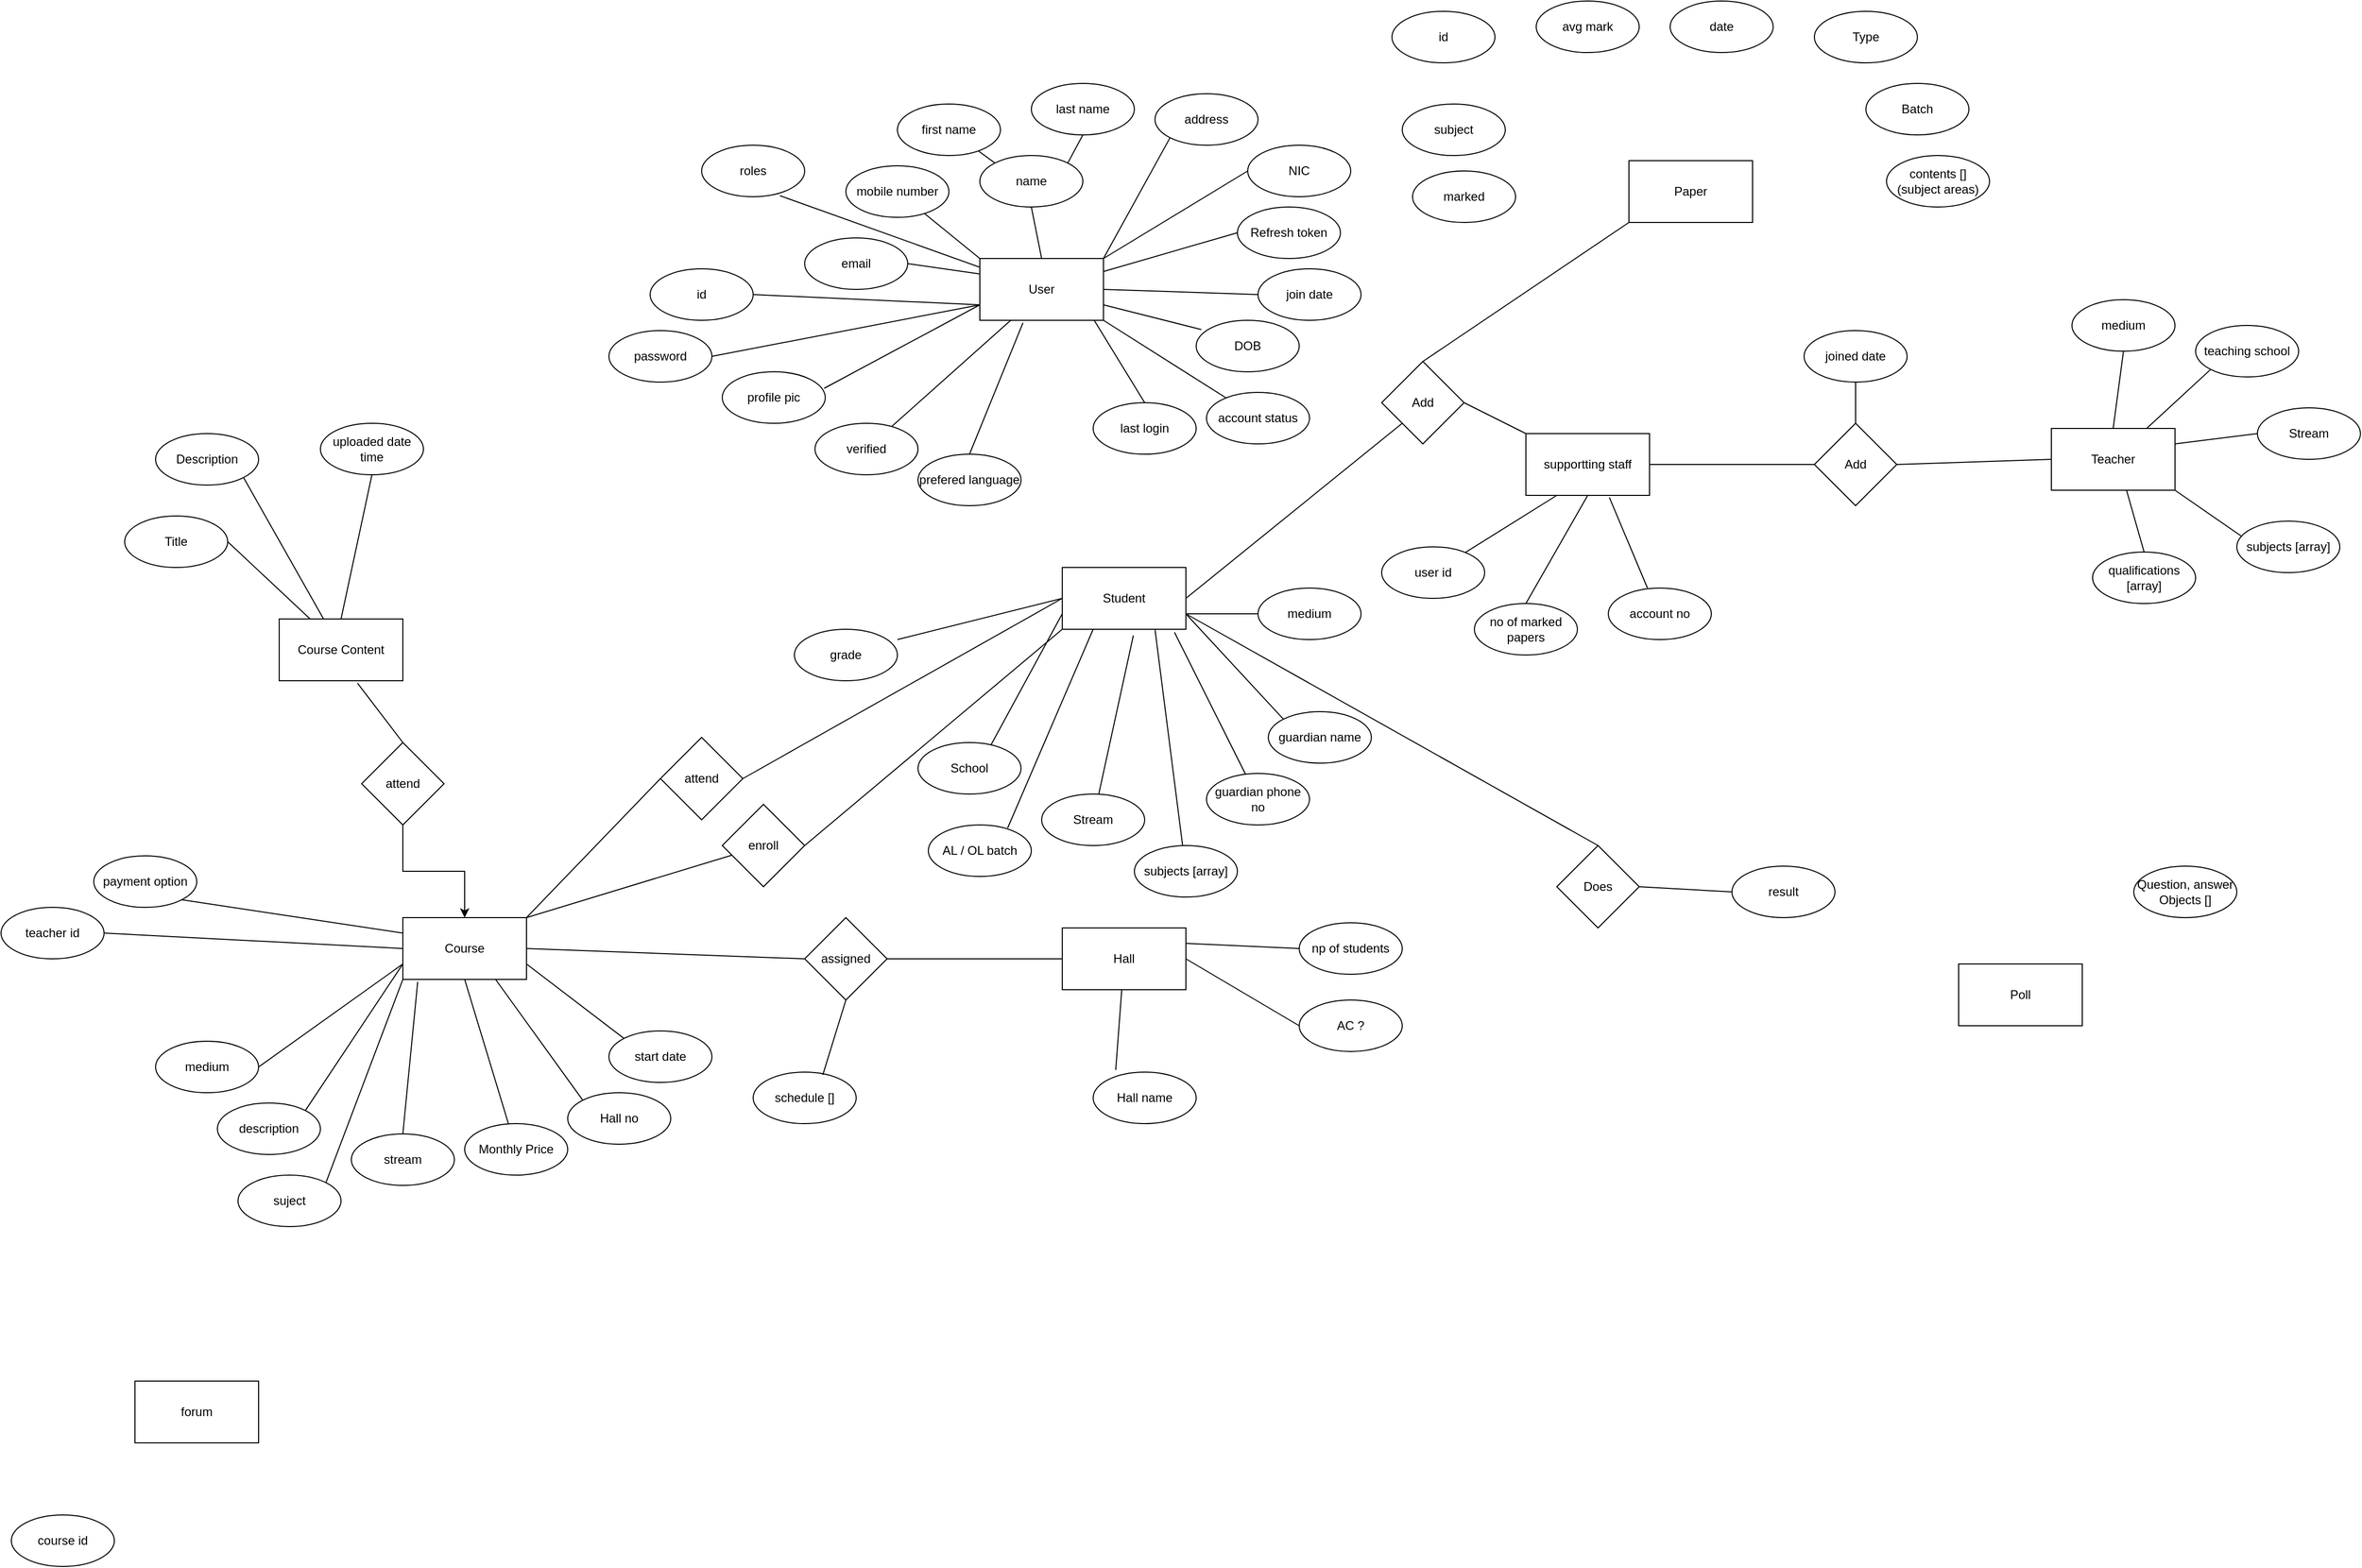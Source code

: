 <mxfile version="21.5.0" type="device">
  <diagram id="-HUWZZVsckjwVQqoBrfk" name="Page-1">
    <mxGraphModel dx="2207" dy="1799" grid="1" gridSize="10" guides="1" tooltips="1" connect="1" arrows="1" fold="1" page="1" pageScale="1" pageWidth="850" pageHeight="1100" math="0" shadow="0">
      <root>
        <mxCell id="0" />
        <mxCell id="1" parent="0" />
        <mxCell id="2" value="User" style="rounded=0;whiteSpace=wrap;html=1;" parent="1" vertex="1">
          <mxGeometry x="120" y="190" width="120" height="60" as="geometry" />
        </mxCell>
        <mxCell id="3" value="first name" style="ellipse;whiteSpace=wrap;html=1;" parent="1" vertex="1">
          <mxGeometry x="40" y="40" width="100" height="50" as="geometry" />
        </mxCell>
        <mxCell id="4" value="last name" style="ellipse;whiteSpace=wrap;html=1;" parent="1" vertex="1">
          <mxGeometry x="170" y="20" width="100" height="50" as="geometry" />
        </mxCell>
        <mxCell id="5" value="address" style="ellipse;whiteSpace=wrap;html=1;" parent="1" vertex="1">
          <mxGeometry x="290" y="30" width="100" height="50" as="geometry" />
        </mxCell>
        <mxCell id="6" value="mobile number" style="ellipse;whiteSpace=wrap;html=1;" parent="1" vertex="1">
          <mxGeometry x="-10" y="100" width="100" height="50" as="geometry" />
        </mxCell>
        <mxCell id="7" value="email" style="ellipse;whiteSpace=wrap;html=1;" parent="1" vertex="1">
          <mxGeometry x="-50" y="170" width="100" height="50" as="geometry" />
        </mxCell>
        <mxCell id="8" value="grade" style="ellipse;whiteSpace=wrap;html=1;" parent="1" vertex="1">
          <mxGeometry x="-60" y="550" width="100" height="50" as="geometry" />
        </mxCell>
        <mxCell id="9" value="name" style="ellipse;whiteSpace=wrap;html=1;" parent="1" vertex="1">
          <mxGeometry x="120" y="90" width="100" height="50" as="geometry" />
        </mxCell>
        <mxCell id="10" value="roles" style="ellipse;whiteSpace=wrap;html=1;" parent="1" vertex="1">
          <mxGeometry x="-150" y="80" width="100" height="50" as="geometry" />
        </mxCell>
        <mxCell id="11" value="password" style="ellipse;whiteSpace=wrap;html=1;" parent="1" vertex="1">
          <mxGeometry x="-240" y="260" width="100" height="50" as="geometry" />
        </mxCell>
        <mxCell id="12" value="Refresh token" style="ellipse;whiteSpace=wrap;html=1;" parent="1" vertex="1">
          <mxGeometry x="370" y="140" width="100" height="50" as="geometry" />
        </mxCell>
        <mxCell id="13" value="profile pic" style="ellipse;whiteSpace=wrap;html=1;" parent="1" vertex="1">
          <mxGeometry x="-130" y="300" width="100" height="50" as="geometry" />
        </mxCell>
        <mxCell id="14" value="join date" style="ellipse;whiteSpace=wrap;html=1;" parent="1" vertex="1">
          <mxGeometry x="390" y="200" width="100" height="50" as="geometry" />
        </mxCell>
        <mxCell id="15" value="DOB" style="ellipse;whiteSpace=wrap;html=1;" parent="1" vertex="1">
          <mxGeometry x="330" y="250" width="100" height="50" as="geometry" />
        </mxCell>
        <mxCell id="16" value="Student" style="rounded=0;whiteSpace=wrap;html=1;" parent="1" vertex="1">
          <mxGeometry x="200" y="490" width="120" height="60" as="geometry" />
        </mxCell>
        <mxCell id="17" value="" style="endArrow=none;html=1;exitX=0.05;exitY=0.18;exitDx=0;exitDy=0;entryX=1;entryY=0.75;entryDx=0;entryDy=0;exitPerimeter=0;" parent="1" source="15" target="2" edge="1">
          <mxGeometry width="50" height="50" relative="1" as="geometry">
            <mxPoint x="570" y="380" as="sourcePoint" />
            <mxPoint x="620" y="330" as="targetPoint" />
          </mxGeometry>
        </mxCell>
        <mxCell id="18" value="" style="endArrow=none;html=1;exitX=0;exitY=0;exitDx=0;exitDy=0;" parent="1" source="2" target="6" edge="1">
          <mxGeometry width="50" height="50" relative="1" as="geometry">
            <mxPoint x="15.355" y="357.322" as="sourcePoint" />
            <mxPoint x="130" y="260" as="targetPoint" />
          </mxGeometry>
        </mxCell>
        <mxCell id="19" value="" style="endArrow=none;html=1;entryX=0;entryY=0.5;entryDx=0;entryDy=0;" parent="1" source="2" target="12" edge="1">
          <mxGeometry width="50" height="50" relative="1" as="geometry">
            <mxPoint x="25.355" y="367.322" as="sourcePoint" />
            <mxPoint x="140" y="270" as="targetPoint" />
          </mxGeometry>
        </mxCell>
        <mxCell id="20" value="" style="endArrow=none;html=1;exitX=1;exitY=0;exitDx=0;exitDy=0;entryX=0;entryY=1;entryDx=0;entryDy=0;" parent="1" source="2" target="5" edge="1">
          <mxGeometry width="50" height="50" relative="1" as="geometry">
            <mxPoint x="35.355" y="377.322" as="sourcePoint" />
            <mxPoint x="150" y="280" as="targetPoint" />
          </mxGeometry>
        </mxCell>
        <mxCell id="21" value="" style="endArrow=none;html=1;exitX=0.5;exitY=0;exitDx=0;exitDy=0;entryX=0.5;entryY=1;entryDx=0;entryDy=0;" parent="1" source="2" target="9" edge="1">
          <mxGeometry width="50" height="50" relative="1" as="geometry">
            <mxPoint x="45.355" y="387.322" as="sourcePoint" />
            <mxPoint x="160" y="290" as="targetPoint" />
          </mxGeometry>
        </mxCell>
        <mxCell id="22" value="" style="endArrow=none;html=1;exitX=1;exitY=0.5;exitDx=0;exitDy=0;entryX=0;entryY=0.5;entryDx=0;entryDy=0;" parent="1" source="2" target="14" edge="1">
          <mxGeometry width="50" height="50" relative="1" as="geometry">
            <mxPoint x="79.995" y="390.002" as="sourcePoint" />
            <mxPoint x="194.64" y="292.68" as="targetPoint" />
          </mxGeometry>
        </mxCell>
        <mxCell id="23" value="" style="endArrow=none;html=1;exitX=1;exitY=0.5;exitDx=0;exitDy=0;entryX=0;entryY=0.75;entryDx=0;entryDy=0;" parent="1" source="11" target="2" edge="1">
          <mxGeometry width="50" height="50" relative="1" as="geometry">
            <mxPoint x="65.355" y="407.322" as="sourcePoint" />
            <mxPoint x="180" y="310" as="targetPoint" />
          </mxGeometry>
        </mxCell>
        <mxCell id="24" value="" style="endArrow=none;html=1;entryX=0.76;entryY=0.98;entryDx=0;entryDy=0;entryPerimeter=0;" parent="1" source="2" target="10" edge="1">
          <mxGeometry width="50" height="50" relative="1" as="geometry">
            <mxPoint x="99.995" y="397.322" as="sourcePoint" />
            <mxPoint x="214.64" y="300" as="targetPoint" />
          </mxGeometry>
        </mxCell>
        <mxCell id="25" value="" style="endArrow=none;html=1;exitX=0;exitY=0.25;exitDx=0;exitDy=0;entryX=1;entryY=0.5;entryDx=0;entryDy=0;" parent="1" source="2" target="7" edge="1">
          <mxGeometry width="50" height="50" relative="1" as="geometry">
            <mxPoint x="85.355" y="427.322" as="sourcePoint" />
            <mxPoint x="200" y="330" as="targetPoint" />
          </mxGeometry>
        </mxCell>
        <mxCell id="26" value="" style="endArrow=none;html=1;exitX=0;exitY=0.75;exitDx=0;exitDy=0;entryX=0.99;entryY=0.32;entryDx=0;entryDy=0;entryPerimeter=0;" parent="1" source="2" target="13" edge="1">
          <mxGeometry width="50" height="50" relative="1" as="geometry">
            <mxPoint x="95.355" y="437.322" as="sourcePoint" />
            <mxPoint x="210" y="340" as="targetPoint" />
          </mxGeometry>
        </mxCell>
        <mxCell id="28" value="School" style="ellipse;whiteSpace=wrap;html=1;" parent="1" vertex="1">
          <mxGeometry x="60" y="660" width="100" height="50" as="geometry" />
        </mxCell>
        <mxCell id="29" value="" style="endArrow=none;html=1;exitX=1;exitY=0;exitDx=0;exitDy=0;entryX=0.5;entryY=1;entryDx=0;entryDy=0;" parent="1" source="9" target="4" edge="1">
          <mxGeometry width="50" height="50" relative="1" as="geometry">
            <mxPoint x="190" y="200" as="sourcePoint" />
            <mxPoint x="180" y="150" as="targetPoint" />
          </mxGeometry>
        </mxCell>
        <mxCell id="30" value="" style="endArrow=none;html=1;exitX=0;exitY=0;exitDx=0;exitDy=0;" parent="1" source="9" target="3" edge="1">
          <mxGeometry width="50" height="50" relative="1" as="geometry">
            <mxPoint x="200" y="210" as="sourcePoint" />
            <mxPoint x="190" y="160" as="targetPoint" />
          </mxGeometry>
        </mxCell>
        <mxCell id="32" value="AL / OL batch" style="ellipse;whiteSpace=wrap;html=1;" parent="1" vertex="1">
          <mxGeometry x="70" y="740" width="100" height="50" as="geometry" />
        </mxCell>
        <mxCell id="33" value="Stream" style="ellipse;whiteSpace=wrap;html=1;" parent="1" vertex="1">
          <mxGeometry x="180" y="710" width="100" height="50" as="geometry" />
        </mxCell>
        <mxCell id="34" value="subjects [array]" style="ellipse;whiteSpace=wrap;html=1;" parent="1" vertex="1">
          <mxGeometry x="270" y="760" width="100" height="50" as="geometry" />
        </mxCell>
        <mxCell id="35" value="" style="endArrow=none;html=1;exitX=0;exitY=0.5;exitDx=0;exitDy=0;entryX=1;entryY=0.2;entryDx=0;entryDy=0;entryPerimeter=0;" parent="1" source="16" target="8" edge="1">
          <mxGeometry width="50" height="50" relative="1" as="geometry">
            <mxPoint x="200" y="325" as="sourcePoint" />
            <mxPoint x="99" y="376.0" as="targetPoint" />
          </mxGeometry>
        </mxCell>
        <mxCell id="36" value="" style="endArrow=none;html=1;exitX=0;exitY=0.75;exitDx=0;exitDy=0;entryX=0.71;entryY=0.04;entryDx=0;entryDy=0;entryPerimeter=0;" parent="1" source="16" target="28" edge="1">
          <mxGeometry width="50" height="50" relative="1" as="geometry">
            <mxPoint x="160" y="550" as="sourcePoint" />
            <mxPoint x="50" y="560" as="targetPoint" />
          </mxGeometry>
        </mxCell>
        <mxCell id="37" value="" style="endArrow=none;html=1;exitX=0.25;exitY=1;exitDx=0;exitDy=0;entryX=0.77;entryY=0.06;entryDx=0;entryDy=0;entryPerimeter=0;" parent="1" source="16" target="32" edge="1">
          <mxGeometry width="50" height="50" relative="1" as="geometry">
            <mxPoint x="250" y="640" as="sourcePoint" />
            <mxPoint x="140" y="650" as="targetPoint" />
          </mxGeometry>
        </mxCell>
        <mxCell id="38" value="" style="endArrow=none;html=1;exitX=0.575;exitY=1.1;exitDx=0;exitDy=0;exitPerimeter=0;" parent="1" source="16" target="33" edge="1">
          <mxGeometry width="50" height="50" relative="1" as="geometry">
            <mxPoint x="230" y="550" as="sourcePoint" />
            <mxPoint x="120" y="560" as="targetPoint" />
          </mxGeometry>
        </mxCell>
        <mxCell id="39" value="" style="endArrow=none;html=1;exitX=0.75;exitY=1;exitDx=0;exitDy=0;" parent="1" source="16" target="34" edge="1">
          <mxGeometry width="50" height="50" relative="1" as="geometry">
            <mxPoint x="240" y="560" as="sourcePoint" />
            <mxPoint x="130" y="570" as="targetPoint" />
          </mxGeometry>
        </mxCell>
        <mxCell id="40" value="NIC" style="ellipse;whiteSpace=wrap;html=1;" parent="1" vertex="1">
          <mxGeometry x="380" y="80" width="100" height="50" as="geometry" />
        </mxCell>
        <mxCell id="41" value="" style="endArrow=none;html=1;exitX=1;exitY=0;exitDx=0;exitDy=0;entryX=0;entryY=0.5;entryDx=0;entryDy=0;" parent="1" source="2" target="40" edge="1">
          <mxGeometry width="50" height="50" relative="1" as="geometry">
            <mxPoint x="250" y="200" as="sourcePoint" />
            <mxPoint x="314.645" y="82.678" as="targetPoint" />
          </mxGeometry>
        </mxCell>
        <mxCell id="42" value="account status" style="ellipse;whiteSpace=wrap;html=1;" parent="1" vertex="1">
          <mxGeometry x="340" y="320" width="100" height="50" as="geometry" />
        </mxCell>
        <mxCell id="43" value="" style="endArrow=none;html=1;entryX=1;entryY=1;entryDx=0;entryDy=0;" parent="1" source="42" target="2" edge="1">
          <mxGeometry width="50" height="50" relative="1" as="geometry">
            <mxPoint x="405" y="279" as="sourcePoint" />
            <mxPoint x="250" y="245" as="targetPoint" />
          </mxGeometry>
        </mxCell>
        <mxCell id="44" value="last login" style="ellipse;whiteSpace=wrap;html=1;" parent="1" vertex="1">
          <mxGeometry x="230" y="330" width="100" height="50" as="geometry" />
        </mxCell>
        <mxCell id="45" value="" style="endArrow=none;html=1;entryX=0.925;entryY=1;entryDx=0;entryDy=0;entryPerimeter=0;exitX=0.5;exitY=0;exitDx=0;exitDy=0;" parent="1" source="44" target="2" edge="1">
          <mxGeometry width="50" height="50" relative="1" as="geometry">
            <mxPoint x="369.018" y="335.378" as="sourcePoint" />
            <mxPoint x="250" y="260" as="targetPoint" />
          </mxGeometry>
        </mxCell>
        <mxCell id="48" value="Teacher" style="rounded=0;whiteSpace=wrap;html=1;" parent="1" vertex="1">
          <mxGeometry x="1160" y="355" width="120" height="60" as="geometry" />
        </mxCell>
        <mxCell id="49" value="teaching school" style="ellipse;whiteSpace=wrap;html=1;" parent="1" vertex="1">
          <mxGeometry x="1300" y="255" width="100" height="50" as="geometry" />
        </mxCell>
        <mxCell id="50" value="Stream" style="ellipse;whiteSpace=wrap;html=1;" parent="1" vertex="1">
          <mxGeometry x="1360" y="335" width="100" height="50" as="geometry" />
        </mxCell>
        <mxCell id="52" value="subjects [array]" style="ellipse;whiteSpace=wrap;html=1;" parent="1" vertex="1">
          <mxGeometry x="1340" y="445" width="100" height="50" as="geometry" />
        </mxCell>
        <mxCell id="53" value="qualifications [array]" style="ellipse;whiteSpace=wrap;html=1;" parent="1" vertex="1">
          <mxGeometry x="1200" y="475" width="100" height="50" as="geometry" />
        </mxCell>
        <mxCell id="54" value="" style="endArrow=none;html=1;exitX=0.608;exitY=1;exitDx=0;exitDy=0;exitPerimeter=0;entryX=0.5;entryY=0;entryDx=0;entryDy=0;" parent="1" source="48" target="53" edge="1">
          <mxGeometry width="50" height="50" relative="1" as="geometry">
            <mxPoint x="940" y="415" as="sourcePoint" />
            <mxPoint x="987.379" y="505.81" as="targetPoint" />
          </mxGeometry>
        </mxCell>
        <mxCell id="55" value="" style="endArrow=none;html=1;exitX=1;exitY=1;exitDx=0;exitDy=0;entryX=0.05;entryY=0.3;entryDx=0;entryDy=0;entryPerimeter=0;" parent="1" source="48" target="52" edge="1">
          <mxGeometry width="50" height="50" relative="1" as="geometry">
            <mxPoint x="1242.96" y="425" as="sourcePoint" />
            <mxPoint x="1260" y="485" as="targetPoint" />
          </mxGeometry>
        </mxCell>
        <mxCell id="56" value="" style="endArrow=none;html=1;exitX=0;exitY=0.5;exitDx=0;exitDy=0;entryX=1;entryY=0.25;entryDx=0;entryDy=0;" parent="1" source="50" target="48" edge="1">
          <mxGeometry width="50" height="50" relative="1" as="geometry">
            <mxPoint x="1252.96" y="435" as="sourcePoint" />
            <mxPoint x="1270" y="495" as="targetPoint" />
          </mxGeometry>
        </mxCell>
        <mxCell id="57" value="" style="endArrow=none;html=1;exitX=0;exitY=1;exitDx=0;exitDy=0;" parent="1" source="49" target="48" edge="1">
          <mxGeometry width="50" height="50" relative="1" as="geometry">
            <mxPoint x="1262.96" y="445" as="sourcePoint" />
            <mxPoint x="1280" y="505" as="targetPoint" />
          </mxGeometry>
        </mxCell>
        <mxCell id="59" value="supportting staff" style="rounded=0;whiteSpace=wrap;html=1;" parent="1" vertex="1">
          <mxGeometry x="650" y="360" width="120" height="60" as="geometry" />
        </mxCell>
        <mxCell id="61" value="user id" style="ellipse;whiteSpace=wrap;html=1;" parent="1" vertex="1">
          <mxGeometry x="510" y="470" width="100" height="50" as="geometry" />
        </mxCell>
        <mxCell id="65" value="id" style="ellipse;whiteSpace=wrap;html=1;" parent="1" vertex="1">
          <mxGeometry x="-200" y="200" width="100" height="50" as="geometry" />
        </mxCell>
        <mxCell id="66" value="" style="endArrow=none;html=1;exitX=1;exitY=0.5;exitDx=0;exitDy=0;entryX=0;entryY=0.75;entryDx=0;entryDy=0;" parent="1" source="65" target="2" edge="1">
          <mxGeometry width="50" height="50" relative="1" as="geometry">
            <mxPoint x="-130" y="295" as="sourcePoint" />
            <mxPoint x="130" y="245" as="targetPoint" />
          </mxGeometry>
        </mxCell>
        <mxCell id="69" value="no of marked papers" style="ellipse;whiteSpace=wrap;html=1;" parent="1" vertex="1">
          <mxGeometry x="600" y="525" width="100" height="50" as="geometry" />
        </mxCell>
        <mxCell id="70" value="Add" style="rhombus;whiteSpace=wrap;html=1;" parent="1" vertex="1">
          <mxGeometry x="930" y="350" width="80" height="80" as="geometry" />
        </mxCell>
        <mxCell id="71" value="" style="endArrow=none;html=1;exitX=1;exitY=0.5;exitDx=0;exitDy=0;entryX=0;entryY=0.5;entryDx=0;entryDy=0;" parent="1" source="70" target="48" edge="1">
          <mxGeometry width="50" height="50" relative="1" as="geometry">
            <mxPoint x="1324.645" y="307.678" as="sourcePoint" />
            <mxPoint x="1262.516" y="365" as="targetPoint" />
          </mxGeometry>
        </mxCell>
        <mxCell id="72" value="" style="endArrow=none;html=1;exitX=1;exitY=0.5;exitDx=0;exitDy=0;entryX=0;entryY=0.5;entryDx=0;entryDy=0;" parent="1" source="59" target="70" edge="1">
          <mxGeometry width="50" height="50" relative="1" as="geometry">
            <mxPoint x="1334.645" y="317.678" as="sourcePoint" />
            <mxPoint x="1272.516" y="375" as="targetPoint" />
          </mxGeometry>
        </mxCell>
        <mxCell id="74" value="Paper" style="rounded=0;whiteSpace=wrap;html=1;" parent="1" vertex="1">
          <mxGeometry x="750" y="95" width="120" height="60" as="geometry" />
        </mxCell>
        <mxCell id="75" value="id" style="ellipse;whiteSpace=wrap;html=1;" parent="1" vertex="1">
          <mxGeometry x="520" y="-50" width="100" height="50" as="geometry" />
        </mxCell>
        <mxCell id="76" value="avg mark" style="ellipse;whiteSpace=wrap;html=1;" parent="1" vertex="1">
          <mxGeometry x="660" y="-60" width="100" height="50" as="geometry" />
        </mxCell>
        <mxCell id="77" value="date" style="ellipse;whiteSpace=wrap;html=1;" parent="1" vertex="1">
          <mxGeometry x="790" y="-60" width="100" height="50" as="geometry" />
        </mxCell>
        <mxCell id="78" value="subject" style="ellipse;whiteSpace=wrap;html=1;" parent="1" vertex="1">
          <mxGeometry x="530" y="40" width="100" height="50" as="geometry" />
        </mxCell>
        <mxCell id="79" value="Batch" style="ellipse;whiteSpace=wrap;html=1;" parent="1" vertex="1">
          <mxGeometry x="980" y="20" width="100" height="50" as="geometry" />
        </mxCell>
        <mxCell id="80" value="Type" style="ellipse;whiteSpace=wrap;html=1;" parent="1" vertex="1">
          <mxGeometry x="930" y="-50" width="100" height="50" as="geometry" />
        </mxCell>
        <mxCell id="83" value="contents [] (subject areas)" style="ellipse;whiteSpace=wrap;html=1;" parent="1" vertex="1">
          <mxGeometry x="1000" y="90" width="100" height="50" as="geometry" />
        </mxCell>
        <mxCell id="84" value="Add" style="rhombus;whiteSpace=wrap;html=1;" parent="1" vertex="1">
          <mxGeometry x="510" y="290" width="80" height="80" as="geometry" />
        </mxCell>
        <mxCell id="85" value="" style="endArrow=none;html=1;exitX=1;exitY=0.5;exitDx=0;exitDy=0;entryX=0;entryY=0;entryDx=0;entryDy=0;" parent="1" source="84" target="59" edge="1">
          <mxGeometry width="50" height="50" relative="1" as="geometry">
            <mxPoint x="780" y="400" as="sourcePoint" />
            <mxPoint x="940" y="400" as="targetPoint" />
          </mxGeometry>
        </mxCell>
        <mxCell id="86" value="" style="endArrow=none;html=1;exitX=1;exitY=0.5;exitDx=0;exitDy=0;entryX=0;entryY=1;entryDx=0;entryDy=0;" parent="1" source="16" target="84" edge="1">
          <mxGeometry width="50" height="50" relative="1" as="geometry">
            <mxPoint x="790" y="410" as="sourcePoint" />
            <mxPoint x="950" y="410" as="targetPoint" />
          </mxGeometry>
        </mxCell>
        <mxCell id="87" value="" style="endArrow=none;html=1;exitX=0;exitY=1;exitDx=0;exitDy=0;entryX=0.5;entryY=0;entryDx=0;entryDy=0;" parent="1" source="74" target="84" edge="1">
          <mxGeometry width="50" height="50" relative="1" as="geometry">
            <mxPoint x="800" y="420" as="sourcePoint" />
            <mxPoint x="960" y="420" as="targetPoint" />
          </mxGeometry>
        </mxCell>
        <mxCell id="88" value="marked" style="ellipse;whiteSpace=wrap;html=1;" parent="1" vertex="1">
          <mxGeometry x="540" y="105" width="100" height="50" as="geometry" />
        </mxCell>
        <mxCell id="89" value="joined date" style="ellipse;whiteSpace=wrap;html=1;" parent="1" vertex="1">
          <mxGeometry x="920" y="260" width="100" height="50" as="geometry" />
        </mxCell>
        <mxCell id="90" value="" style="endArrow=none;html=1;exitX=0.5;exitY=1;exitDx=0;exitDy=0;entryX=0.5;entryY=0;entryDx=0;entryDy=0;" parent="1" source="89" target="70" edge="1">
          <mxGeometry width="50" height="50" relative="1" as="geometry">
            <mxPoint x="1200" y="340" as="sourcePoint" />
            <mxPoint x="1020" y="350" as="targetPoint" />
          </mxGeometry>
        </mxCell>
        <mxCell id="91" value="account no" style="ellipse;whiteSpace=wrap;html=1;" parent="1" vertex="1">
          <mxGeometry x="730" y="510" width="100" height="50" as="geometry" />
        </mxCell>
        <mxCell id="92" value="" style="endArrow=none;html=1;exitX=0.25;exitY=1;exitDx=0;exitDy=0;" parent="1" source="59" target="61" edge="1">
          <mxGeometry width="50" height="50" relative="1" as="geometry">
            <mxPoint x="1242.96" y="425" as="sourcePoint" />
            <mxPoint x="1260" y="485" as="targetPoint" />
          </mxGeometry>
        </mxCell>
        <mxCell id="93" value="" style="endArrow=none;html=1;exitX=0.5;exitY=1;exitDx=0;exitDy=0;entryX=0.5;entryY=0;entryDx=0;entryDy=0;" parent="1" source="59" target="69" edge="1">
          <mxGeometry width="50" height="50" relative="1" as="geometry">
            <mxPoint x="708.77" y="434.52" as="sourcePoint" />
            <mxPoint x="620.005" y="489.998" as="targetPoint" />
          </mxGeometry>
        </mxCell>
        <mxCell id="94" value="" style="endArrow=none;html=1;exitX=0.675;exitY=1.033;exitDx=0;exitDy=0;exitPerimeter=0;entryX=0.38;entryY=0;entryDx=0;entryDy=0;entryPerimeter=0;" parent="1" source="59" target="91" edge="1">
          <mxGeometry width="50" height="50" relative="1" as="geometry">
            <mxPoint x="700" y="440" as="sourcePoint" />
            <mxPoint x="611.235" y="495.478" as="targetPoint" />
          </mxGeometry>
        </mxCell>
        <mxCell id="99" value="verified" style="ellipse;whiteSpace=wrap;html=1;" parent="1" vertex="1">
          <mxGeometry x="-40" y="350" width="100" height="50" as="geometry" />
        </mxCell>
        <mxCell id="100" value="" style="endArrow=none;html=1;exitX=0.25;exitY=1;exitDx=0;exitDy=0;" parent="1" source="2" target="99" edge="1">
          <mxGeometry width="50" height="50" relative="1" as="geometry">
            <mxPoint x="130" y="245" as="sourcePoint" />
            <mxPoint x="-21" y="326" as="targetPoint" />
          </mxGeometry>
        </mxCell>
        <mxCell id="101" value="guardian phone no" style="ellipse;whiteSpace=wrap;html=1;" parent="1" vertex="1">
          <mxGeometry x="340" y="690" width="100" height="50" as="geometry" />
        </mxCell>
        <mxCell id="102" value="guardian name" style="ellipse;whiteSpace=wrap;html=1;" parent="1" vertex="1">
          <mxGeometry x="400" y="630" width="100" height="50" as="geometry" />
        </mxCell>
        <mxCell id="103" value="" style="endArrow=none;html=1;exitX=0.908;exitY=1.05;exitDx=0;exitDy=0;exitPerimeter=0;" parent="1" source="16" target="101" edge="1">
          <mxGeometry width="50" height="50" relative="1" as="geometry">
            <mxPoint x="300" y="560" as="sourcePoint" />
            <mxPoint x="343.642" y="730.203" as="targetPoint" />
          </mxGeometry>
        </mxCell>
        <mxCell id="104" value="" style="endArrow=none;html=1;exitX=1;exitY=0.75;exitDx=0;exitDy=0;entryX=0;entryY=0;entryDx=0;entryDy=0;" parent="1" source="16" target="102" edge="1">
          <mxGeometry width="50" height="50" relative="1" as="geometry">
            <mxPoint x="310" y="570" as="sourcePoint" />
            <mxPoint x="353.642" y="740.203" as="targetPoint" />
          </mxGeometry>
        </mxCell>
        <mxCell id="106" value="Course Content" style="rounded=0;whiteSpace=wrap;html=1;" parent="1" vertex="1">
          <mxGeometry x="-560" y="540" width="120" height="60" as="geometry" />
        </mxCell>
        <mxCell id="107" value="Title" style="ellipse;whiteSpace=wrap;html=1;" parent="1" vertex="1">
          <mxGeometry x="-710" y="440" width="100" height="50" as="geometry" />
        </mxCell>
        <mxCell id="118" value="uploaded date time" style="ellipse;whiteSpace=wrap;html=1;" parent="1" vertex="1">
          <mxGeometry x="-520" y="350" width="100" height="50" as="geometry" />
        </mxCell>
        <mxCell id="124" value="" style="endArrow=none;html=1;exitX=0.633;exitY=1.039;exitDx=0;exitDy=0;entryX=0.5;entryY=0;entryDx=0;entryDy=0;exitPerimeter=0;" parent="1" source="106" target="sE4EogOTBuj_TA2ANKvn-248" edge="1">
          <mxGeometry width="50" height="50" relative="1" as="geometry">
            <mxPoint x="-270" y="400" as="sourcePoint" />
            <mxPoint x="-170" y="410" as="targetPoint" />
          </mxGeometry>
        </mxCell>
        <mxCell id="126" value="Description" style="ellipse;whiteSpace=wrap;html=1;" parent="1" vertex="1">
          <mxGeometry x="-680" y="360" width="100" height="50" as="geometry" />
        </mxCell>
        <mxCell id="127" value="Course" style="rounded=0;whiteSpace=wrap;html=1;" parent="1" vertex="1">
          <mxGeometry x="-440" y="830" width="120" height="60" as="geometry" />
        </mxCell>
        <mxCell id="129" value="description" style="ellipse;whiteSpace=wrap;html=1;" parent="1" vertex="1">
          <mxGeometry x="-620" y="1010" width="100" height="50" as="geometry" />
        </mxCell>
        <mxCell id="130" value="suject" style="ellipse;whiteSpace=wrap;html=1;" parent="1" vertex="1">
          <mxGeometry x="-600" y="1080" width="100" height="50" as="geometry" />
        </mxCell>
        <mxCell id="131" value="stream" style="ellipse;whiteSpace=wrap;html=1;" parent="1" vertex="1">
          <mxGeometry x="-490" y="1040" width="100" height="50" as="geometry" />
        </mxCell>
        <mxCell id="133" value="" style="endArrow=none;html=1;exitX=0.25;exitY=0;exitDx=0;exitDy=0;entryX=1;entryY=0.5;entryDx=0;entryDy=0;" parent="1" source="106" target="107" edge="1">
          <mxGeometry width="50" height="50" relative="1" as="geometry">
            <mxPoint x="-200" y="545" as="sourcePoint" />
            <mxPoint x="-430" y="580" as="targetPoint" />
          </mxGeometry>
        </mxCell>
        <mxCell id="134" value="" style="endArrow=none;html=1;exitX=0.5;exitY=0;exitDx=0;exitDy=0;entryX=0.5;entryY=1;entryDx=0;entryDy=0;" parent="1" source="106" target="118" edge="1">
          <mxGeometry width="50" height="50" relative="1" as="geometry">
            <mxPoint x="-520" y="550" as="sourcePoint" />
            <mxPoint x="-600" y="475" as="targetPoint" />
          </mxGeometry>
        </mxCell>
        <mxCell id="135" value="" style="endArrow=none;html=1;entryX=1;entryY=1;entryDx=0;entryDy=0;" parent="1" source="106" target="126" edge="1">
          <mxGeometry width="50" height="50" relative="1" as="geometry">
            <mxPoint x="-490" y="550" as="sourcePoint" />
            <mxPoint x="-460" y="410" as="targetPoint" />
          </mxGeometry>
        </mxCell>
        <mxCell id="140" value="Monthly Price" style="ellipse;whiteSpace=wrap;html=1;" parent="1" vertex="1">
          <mxGeometry x="-380" y="1030" width="100" height="50" as="geometry" />
        </mxCell>
        <mxCell id="141" value="Hall" style="rounded=0;whiteSpace=wrap;html=1;" parent="1" vertex="1">
          <mxGeometry x="200" y="840" width="120" height="60" as="geometry" />
        </mxCell>
        <mxCell id="147" value="teacher id" style="ellipse;whiteSpace=wrap;html=1;" parent="1" vertex="1">
          <mxGeometry x="-830" y="820" width="100" height="50" as="geometry" />
        </mxCell>
        <mxCell id="148" value="Hall no" style="ellipse;whiteSpace=wrap;html=1;" parent="1" vertex="1">
          <mxGeometry x="-280" y="1000" width="100" height="50" as="geometry" />
        </mxCell>
        <mxCell id="149" value="start date" style="ellipse;whiteSpace=wrap;html=1;" parent="1" vertex="1">
          <mxGeometry x="-240" y="940" width="100" height="50" as="geometry" />
        </mxCell>
        <mxCell id="150" value="np of students" style="ellipse;whiteSpace=wrap;html=1;" parent="1" vertex="1">
          <mxGeometry x="430" y="835" width="100" height="50" as="geometry" />
        </mxCell>
        <mxCell id="151" value="AC ?" style="ellipse;whiteSpace=wrap;html=1;" parent="1" vertex="1">
          <mxGeometry x="430" y="910" width="100" height="50" as="geometry" />
        </mxCell>
        <mxCell id="152" value="assigned" style="rhombus;whiteSpace=wrap;html=1;" parent="1" vertex="1">
          <mxGeometry x="-50" y="830" width="80" height="80" as="geometry" />
        </mxCell>
        <mxCell id="153" value="Hall name" style="ellipse;whiteSpace=wrap;html=1;" parent="1" vertex="1">
          <mxGeometry x="230" y="980" width="100" height="50" as="geometry" />
        </mxCell>
        <mxCell id="154" value="schedule []" style="ellipse;whiteSpace=wrap;html=1;" parent="1" vertex="1">
          <mxGeometry x="-100" y="980" width="100" height="50" as="geometry" />
        </mxCell>
        <mxCell id="158" value="" style="endArrow=none;html=1;exitX=0;exitY=0.5;exitDx=0;exitDy=0;entryX=1;entryY=0.5;entryDx=0;entryDy=0;" parent="1" source="151" target="141" edge="1">
          <mxGeometry width="50" height="50" relative="1" as="geometry">
            <mxPoint x="-530" y="630" as="sourcePoint" />
            <mxPoint x="-582.9" y="721.3" as="targetPoint" />
          </mxGeometry>
        </mxCell>
        <mxCell id="159" value="" style="endArrow=none;html=1;exitX=0;exitY=0.5;exitDx=0;exitDy=0;entryX=1;entryY=0.5;entryDx=0;entryDy=0;" parent="1" source="141" target="152" edge="1">
          <mxGeometry width="50" height="50" relative="1" as="geometry">
            <mxPoint x="-520" y="640" as="sourcePoint" />
            <mxPoint x="-572.9" y="731.3" as="targetPoint" />
          </mxGeometry>
        </mxCell>
        <mxCell id="160" value="" style="endArrow=none;html=1;exitX=0.5;exitY=1;exitDx=0;exitDy=0;entryX=0.676;entryY=0.054;entryDx=0;entryDy=0;entryPerimeter=0;" parent="1" source="152" target="154" edge="1">
          <mxGeometry width="50" height="50" relative="1" as="geometry">
            <mxPoint x="-510" y="650" as="sourcePoint" />
            <mxPoint x="-562.9" y="741.3" as="targetPoint" />
          </mxGeometry>
        </mxCell>
        <mxCell id="161" value="" style="endArrow=none;html=1;exitX=0.75;exitY=1;exitDx=0;exitDy=0;entryX=0;entryY=0;entryDx=0;entryDy=0;" parent="1" source="127" target="148" edge="1">
          <mxGeometry width="50" height="50" relative="1" as="geometry">
            <mxPoint x="-500" y="660" as="sourcePoint" />
            <mxPoint x="-552.9" y="751.3" as="targetPoint" />
          </mxGeometry>
        </mxCell>
        <mxCell id="163" value="" style="endArrow=none;html=1;exitX=0.5;exitY=1;exitDx=0;exitDy=0;" parent="1" source="127" target="140" edge="1">
          <mxGeometry width="50" height="50" relative="1" as="geometry">
            <mxPoint x="-490" y="670" as="sourcePoint" />
            <mxPoint x="-542.9" y="761.3" as="targetPoint" />
          </mxGeometry>
        </mxCell>
        <mxCell id="164" value="" style="endArrow=none;html=1;exitX=0.219;exitY=-0.043;exitDx=0;exitDy=0;exitPerimeter=0;" parent="1" source="153" target="141" edge="1">
          <mxGeometry width="50" height="50" relative="1" as="geometry">
            <mxPoint x="-540" y="620" as="sourcePoint" />
            <mxPoint x="-592.9" y="711.3" as="targetPoint" />
          </mxGeometry>
        </mxCell>
        <mxCell id="165" value="" style="endArrow=none;html=1;exitX=0;exitY=1;exitDx=0;exitDy=0;entryX=1;entryY=0;entryDx=0;entryDy=0;" parent="1" source="127" target="130" edge="1">
          <mxGeometry width="50" height="50" relative="1" as="geometry">
            <mxPoint x="-480" y="680" as="sourcePoint" />
            <mxPoint x="-532.9" y="771.3" as="targetPoint" />
          </mxGeometry>
        </mxCell>
        <mxCell id="166" value="" style="endArrow=none;html=1;exitX=0;exitY=0.5;exitDx=0;exitDy=0;entryX=1;entryY=0.25;entryDx=0;entryDy=0;" parent="1" source="150" target="141" edge="1">
          <mxGeometry width="50" height="50" relative="1" as="geometry">
            <mxPoint x="-530" y="630" as="sourcePoint" />
            <mxPoint x="-582.9" y="721.3" as="targetPoint" />
          </mxGeometry>
        </mxCell>
        <mxCell id="167" value="" style="endArrow=none;html=1;exitX=0;exitY=0.75;exitDx=0;exitDy=0;entryX=1;entryY=0;entryDx=0;entryDy=0;" parent="1" source="127" target="129" edge="1">
          <mxGeometry width="50" height="50" relative="1" as="geometry">
            <mxPoint x="-470" y="690" as="sourcePoint" />
            <mxPoint x="-522.9" y="781.3" as="targetPoint" />
          </mxGeometry>
        </mxCell>
        <mxCell id="168" value="" style="endArrow=none;html=1;exitX=0;exitY=0.5;exitDx=0;exitDy=0;entryX=1;entryY=0.5;entryDx=0;entryDy=0;" parent="1" source="152" target="127" edge="1">
          <mxGeometry width="50" height="50" relative="1" as="geometry">
            <mxPoint x="-520" y="640" as="sourcePoint" />
            <mxPoint x="-572.9" y="731.3" as="targetPoint" />
          </mxGeometry>
        </mxCell>
        <mxCell id="170" value="" style="endArrow=none;html=1;exitX=0;exitY=0;exitDx=0;exitDy=0;entryX=1;entryY=0.75;entryDx=0;entryDy=0;" parent="1" source="149" target="127" edge="1">
          <mxGeometry width="50" height="50" relative="1" as="geometry">
            <mxPoint x="-510" y="650" as="sourcePoint" />
            <mxPoint x="-562.9" y="741.3" as="targetPoint" />
          </mxGeometry>
        </mxCell>
        <mxCell id="171" value="" style="endArrow=none;html=1;exitX=0;exitY=0.5;exitDx=0;exitDy=0;entryX=1;entryY=0.5;entryDx=0;entryDy=0;" parent="1" source="127" target="147" edge="1">
          <mxGeometry width="50" height="50" relative="1" as="geometry">
            <mxPoint x="-450" y="710" as="sourcePoint" />
            <mxPoint x="-502.9" y="801.3" as="targetPoint" />
          </mxGeometry>
        </mxCell>
        <mxCell id="172" value="" style="endArrow=none;html=1;exitX=0.12;exitY=1.04;exitDx=0;exitDy=0;entryX=0.5;entryY=0;entryDx=0;entryDy=0;exitPerimeter=0;" parent="1" source="127" target="131" edge="1">
          <mxGeometry width="50" height="50" relative="1" as="geometry">
            <mxPoint x="-500" y="660" as="sourcePoint" />
            <mxPoint x="-552.9" y="751.3" as="targetPoint" />
          </mxGeometry>
        </mxCell>
        <mxCell id="175" value="payment option" style="ellipse;whiteSpace=wrap;html=1;" parent="1" vertex="1">
          <mxGeometry x="-740" y="770" width="100" height="50" as="geometry" />
        </mxCell>
        <mxCell id="176" value="attend" style="rhombus;whiteSpace=wrap;html=1;" parent="1" vertex="1">
          <mxGeometry x="-190" y="655" width="80" height="80" as="geometry" />
        </mxCell>
        <mxCell id="177" value="" style="endArrow=none;html=1;exitX=1;exitY=0.5;exitDx=0;exitDy=0;entryX=0;entryY=0.5;entryDx=0;entryDy=0;" parent="1" source="176" target="16" edge="1">
          <mxGeometry width="50" height="50" relative="1" as="geometry">
            <mxPoint x="-40" y="880" as="sourcePoint" />
            <mxPoint x="-310" y="870" as="targetPoint" />
          </mxGeometry>
        </mxCell>
        <mxCell id="178" value="" style="endArrow=none;html=1;exitX=0;exitY=0.5;exitDx=0;exitDy=0;entryX=1;entryY=0;entryDx=0;entryDy=0;" parent="1" source="176" target="127" edge="1">
          <mxGeometry width="50" height="50" relative="1" as="geometry">
            <mxPoint x="-30" y="890" as="sourcePoint" />
            <mxPoint x="-300" y="880" as="targetPoint" />
          </mxGeometry>
        </mxCell>
        <mxCell id="179" value="enroll" style="rhombus;whiteSpace=wrap;html=1;" parent="1" vertex="1">
          <mxGeometry x="-130" y="720" width="80" height="80" as="geometry" />
        </mxCell>
        <mxCell id="180" value="" style="endArrow=none;html=1;entryX=1;entryY=0;entryDx=0;entryDy=0;" parent="1" source="179" target="127" edge="1">
          <mxGeometry width="50" height="50" relative="1" as="geometry">
            <mxPoint x="-140" y="670" as="sourcePoint" />
            <mxPoint x="-310" y="840" as="targetPoint" />
          </mxGeometry>
        </mxCell>
        <mxCell id="181" value="" style="endArrow=none;html=1;entryX=1;entryY=0.5;entryDx=0;entryDy=0;exitX=0;exitY=1;exitDx=0;exitDy=0;" parent="1" source="16" target="179" edge="1">
          <mxGeometry width="50" height="50" relative="1" as="geometry">
            <mxPoint x="-110.667" y="779.333" as="sourcePoint" />
            <mxPoint x="-310" y="840" as="targetPoint" />
          </mxGeometry>
        </mxCell>
        <mxCell id="186" value="forum" style="rounded=0;whiteSpace=wrap;html=1;" parent="1" vertex="1">
          <mxGeometry x="-700" y="1280" width="120" height="60" as="geometry" />
        </mxCell>
        <mxCell id="187" value="course id" style="ellipse;whiteSpace=wrap;html=1;" parent="1" vertex="1">
          <mxGeometry x="-820" y="1410" width="100" height="50" as="geometry" />
        </mxCell>
        <mxCell id="190" value="" style="endArrow=none;html=1;exitX=0;exitY=0.25;exitDx=0;exitDy=0;entryX=1;entryY=1;entryDx=0;entryDy=0;" parent="1" source="127" target="175" edge="1">
          <mxGeometry width="50" height="50" relative="1" as="geometry">
            <mxPoint x="-430" y="870" as="sourcePoint" />
            <mxPoint x="-550.0" y="855" as="targetPoint" />
          </mxGeometry>
        </mxCell>
        <mxCell id="211" value="medium" style="ellipse;whiteSpace=wrap;html=1;" parent="1" vertex="1">
          <mxGeometry x="-680" y="950" width="100" height="50" as="geometry" />
        </mxCell>
        <mxCell id="212" value="" style="endArrow=none;html=1;exitX=0;exitY=0.75;exitDx=0;exitDy=0;entryX=1;entryY=0.5;entryDx=0;entryDy=0;" parent="1" source="127" target="211" edge="1">
          <mxGeometry width="50" height="50" relative="1" as="geometry">
            <mxPoint x="-430" y="885" as="sourcePoint" />
            <mxPoint x="-524.136" y="1027.58" as="targetPoint" />
          </mxGeometry>
        </mxCell>
        <mxCell id="213" value="medium" style="ellipse;whiteSpace=wrap;html=1;" parent="1" vertex="1">
          <mxGeometry x="1180" y="230" width="100" height="50" as="geometry" />
        </mxCell>
        <mxCell id="214" value="" style="endArrow=none;html=1;exitX=0.5;exitY=1;exitDx=0;exitDy=0;entryX=0.5;entryY=0;entryDx=0;entryDy=0;" parent="1" source="213" target="48" edge="1">
          <mxGeometry width="50" height="50" relative="1" as="geometry">
            <mxPoint x="1324.136" y="307.42" as="sourcePoint" />
            <mxPoint x="1262.246" y="365" as="targetPoint" />
          </mxGeometry>
        </mxCell>
        <mxCell id="215" value="medium" style="ellipse;whiteSpace=wrap;html=1;" parent="1" vertex="1">
          <mxGeometry x="390" y="510" width="100" height="50" as="geometry" />
        </mxCell>
        <mxCell id="216" value="" style="endArrow=none;html=1;exitX=1;exitY=0.75;exitDx=0;exitDy=0;entryX=0;entryY=0.5;entryDx=0;entryDy=0;" parent="1" source="16" target="215" edge="1">
          <mxGeometry width="50" height="50" relative="1" as="geometry">
            <mxPoint x="330.0" y="545" as="sourcePoint" />
            <mxPoint x="424.136" y="647.58" as="targetPoint" />
          </mxGeometry>
        </mxCell>
        <mxCell id="217" value="prefered language" style="ellipse;whiteSpace=wrap;html=1;" parent="1" vertex="1">
          <mxGeometry x="60" y="380" width="100" height="50" as="geometry" />
        </mxCell>
        <mxCell id="218" value="" style="endArrow=none;html=1;exitX=0.349;exitY=1.04;exitDx=0;exitDy=0;exitPerimeter=0;entryX=0.5;entryY=0;entryDx=0;entryDy=0;" parent="1" source="2" target="217" edge="1">
          <mxGeometry width="50" height="50" relative="1" as="geometry">
            <mxPoint x="160" y="260" as="sourcePoint" />
            <mxPoint x="44.537" y="363.217" as="targetPoint" />
          </mxGeometry>
        </mxCell>
        <mxCell id="237" value="Does" style="rhombus;whiteSpace=wrap;html=1;" parent="1" vertex="1">
          <mxGeometry x="680" y="760" width="80" height="80" as="geometry" />
        </mxCell>
        <mxCell id="238" value="result" style="ellipse;whiteSpace=wrap;html=1;" parent="1" vertex="1">
          <mxGeometry x="850" y="780" width="100" height="50" as="geometry" />
        </mxCell>
        <mxCell id="244" value="" style="endArrow=none;html=1;exitX=1;exitY=0.5;exitDx=0;exitDy=0;entryX=0;entryY=0.5;entryDx=0;entryDy=0;" parent="1" source="237" target="238" edge="1">
          <mxGeometry width="50" height="50" relative="1" as="geometry">
            <mxPoint x="730" y="850" as="sourcePoint" />
            <mxPoint x="593.235" y="1160" as="targetPoint" />
          </mxGeometry>
        </mxCell>
        <mxCell id="245" value="" style="endArrow=none;html=1;exitX=1;exitY=0.75;exitDx=0;exitDy=0;entryX=0.5;entryY=0;entryDx=0;entryDy=0;" parent="1" source="16" target="237" edge="1">
          <mxGeometry width="50" height="50" relative="1" as="geometry">
            <mxPoint x="770" y="810" as="sourcePoint" />
            <mxPoint x="860" y="815" as="targetPoint" />
          </mxGeometry>
        </mxCell>
        <mxCell id="247" value="Poll" style="rounded=0;whiteSpace=wrap;html=1;" parent="1" vertex="1">
          <mxGeometry x="1070" y="875" width="120" height="60" as="geometry" />
        </mxCell>
        <mxCell id="248" value="Question, answer Objects []" style="ellipse;whiteSpace=wrap;html=1;" parent="1" vertex="1">
          <mxGeometry x="1240" y="780" width="100" height="50" as="geometry" />
        </mxCell>
        <mxCell id="sE4EogOTBuj_TA2ANKvn-249" style="edgeStyle=orthogonalEdgeStyle;rounded=0;orthogonalLoop=1;jettySize=auto;html=1;entryX=0.5;entryY=0;entryDx=0;entryDy=0;" edge="1" parent="1" source="sE4EogOTBuj_TA2ANKvn-248" target="127">
          <mxGeometry relative="1" as="geometry" />
        </mxCell>
        <mxCell id="sE4EogOTBuj_TA2ANKvn-248" value="attend" style="rhombus;whiteSpace=wrap;html=1;" vertex="1" parent="1">
          <mxGeometry x="-480" y="660" width="80" height="80" as="geometry" />
        </mxCell>
      </root>
    </mxGraphModel>
  </diagram>
</mxfile>
